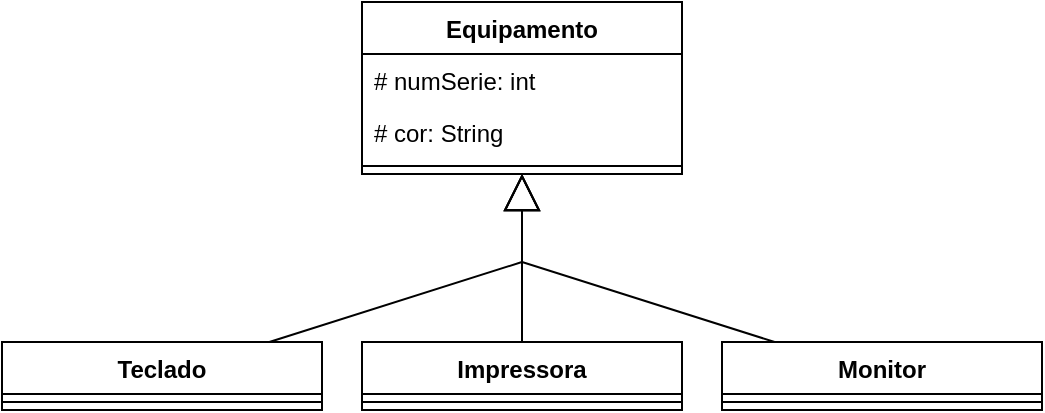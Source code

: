 <mxfile version="24.6.4" type="github">
  <diagram name="Página-1" id="XgC9oCtSY7bUiAqIU9c2">
    <mxGraphModel dx="814" dy="473" grid="1" gridSize="10" guides="1" tooltips="1" connect="1" arrows="1" fold="1" page="1" pageScale="1" pageWidth="827" pageHeight="1169" math="0" shadow="0">
      <root>
        <mxCell id="0" />
        <mxCell id="1" parent="0" />
        <mxCell id="4flxzomesag24Jcf1qUe-1" value="Equipamento" style="swimlane;fontStyle=1;align=center;verticalAlign=top;childLayout=stackLayout;horizontal=1;startSize=26;horizontalStack=0;resizeParent=1;resizeParentMax=0;resizeLast=0;collapsible=1;marginBottom=0;whiteSpace=wrap;html=1;" vertex="1" parent="1">
          <mxGeometry x="190" y="100" width="160" height="86" as="geometry" />
        </mxCell>
        <mxCell id="4flxzomesag24Jcf1qUe-2" value="# numSerie: int" style="text;strokeColor=none;fillColor=none;align=left;verticalAlign=top;spacingLeft=4;spacingRight=4;overflow=hidden;rotatable=0;points=[[0,0.5],[1,0.5]];portConstraint=eastwest;whiteSpace=wrap;html=1;" vertex="1" parent="4flxzomesag24Jcf1qUe-1">
          <mxGeometry y="26" width="160" height="26" as="geometry" />
        </mxCell>
        <mxCell id="4flxzomesag24Jcf1qUe-5" value="# cor: String" style="text;strokeColor=none;fillColor=none;align=left;verticalAlign=top;spacingLeft=4;spacingRight=4;overflow=hidden;rotatable=0;points=[[0,0.5],[1,0.5]];portConstraint=eastwest;whiteSpace=wrap;html=1;" vertex="1" parent="4flxzomesag24Jcf1qUe-1">
          <mxGeometry y="52" width="160" height="26" as="geometry" />
        </mxCell>
        <mxCell id="4flxzomesag24Jcf1qUe-3" value="" style="line;strokeWidth=1;fillColor=none;align=left;verticalAlign=middle;spacingTop=-1;spacingLeft=3;spacingRight=3;rotatable=0;labelPosition=right;points=[];portConstraint=eastwest;strokeColor=inherit;" vertex="1" parent="4flxzomesag24Jcf1qUe-1">
          <mxGeometry y="78" width="160" height="8" as="geometry" />
        </mxCell>
        <mxCell id="4flxzomesag24Jcf1qUe-6" value="Teclado" style="swimlane;fontStyle=1;align=center;verticalAlign=top;childLayout=stackLayout;horizontal=1;startSize=26;horizontalStack=0;resizeParent=1;resizeParentMax=0;resizeLast=0;collapsible=1;marginBottom=0;whiteSpace=wrap;html=1;" vertex="1" parent="1">
          <mxGeometry x="10" y="270" width="160" height="34" as="geometry" />
        </mxCell>
        <mxCell id="4flxzomesag24Jcf1qUe-9" value="" style="line;strokeWidth=1;fillColor=none;align=left;verticalAlign=middle;spacingTop=-1;spacingLeft=3;spacingRight=3;rotatable=0;labelPosition=right;points=[];portConstraint=eastwest;strokeColor=inherit;" vertex="1" parent="4flxzomesag24Jcf1qUe-6">
          <mxGeometry y="26" width="160" height="8" as="geometry" />
        </mxCell>
        <mxCell id="4flxzomesag24Jcf1qUe-10" value="Impressora" style="swimlane;fontStyle=1;align=center;verticalAlign=top;childLayout=stackLayout;horizontal=1;startSize=26;horizontalStack=0;resizeParent=1;resizeParentMax=0;resizeLast=0;collapsible=1;marginBottom=0;whiteSpace=wrap;html=1;" vertex="1" parent="1">
          <mxGeometry x="190" y="270" width="160" height="34" as="geometry" />
        </mxCell>
        <mxCell id="4flxzomesag24Jcf1qUe-13" value="" style="line;strokeWidth=1;fillColor=none;align=left;verticalAlign=middle;spacingTop=-1;spacingLeft=3;spacingRight=3;rotatable=0;labelPosition=right;points=[];portConstraint=eastwest;strokeColor=inherit;" vertex="1" parent="4flxzomesag24Jcf1qUe-10">
          <mxGeometry y="26" width="160" height="8" as="geometry" />
        </mxCell>
        <mxCell id="4flxzomesag24Jcf1qUe-14" value="Monitor" style="swimlane;fontStyle=1;align=center;verticalAlign=top;childLayout=stackLayout;horizontal=1;startSize=26;horizontalStack=0;resizeParent=1;resizeParentMax=0;resizeLast=0;collapsible=1;marginBottom=0;whiteSpace=wrap;html=1;" vertex="1" parent="1">
          <mxGeometry x="370" y="270" width="160" height="34" as="geometry" />
        </mxCell>
        <mxCell id="4flxzomesag24Jcf1qUe-17" value="" style="line;strokeWidth=1;fillColor=none;align=left;verticalAlign=middle;spacingTop=-1;spacingLeft=3;spacingRight=3;rotatable=0;labelPosition=right;points=[];portConstraint=eastwest;strokeColor=inherit;" vertex="1" parent="4flxzomesag24Jcf1qUe-14">
          <mxGeometry y="26" width="160" height="8" as="geometry" />
        </mxCell>
        <mxCell id="4flxzomesag24Jcf1qUe-18" value="" style="endArrow=block;endSize=16;endFill=0;html=1;rounded=0;" edge="1" parent="1" source="4flxzomesag24Jcf1qUe-6" target="4flxzomesag24Jcf1qUe-1">
          <mxGeometry width="160" relative="1" as="geometry">
            <mxPoint x="330" y="250" as="sourcePoint" />
            <mxPoint x="490" y="250" as="targetPoint" />
            <Array as="points">
              <mxPoint x="270" y="230" />
            </Array>
          </mxGeometry>
        </mxCell>
        <mxCell id="4flxzomesag24Jcf1qUe-19" value="" style="endArrow=block;endSize=16;endFill=0;html=1;rounded=0;" edge="1" parent="1" source="4flxzomesag24Jcf1qUe-10" target="4flxzomesag24Jcf1qUe-1">
          <mxGeometry width="160" relative="1" as="geometry">
            <mxPoint x="125" y="280" as="sourcePoint" />
            <mxPoint x="247" y="196" as="targetPoint" />
          </mxGeometry>
        </mxCell>
        <mxCell id="4flxzomesag24Jcf1qUe-20" value="" style="endArrow=block;endSize=16;endFill=0;html=1;rounded=0;" edge="1" parent="1" source="4flxzomesag24Jcf1qUe-14" target="4flxzomesag24Jcf1qUe-1">
          <mxGeometry width="160" relative="1" as="geometry">
            <mxPoint x="135" y="290" as="sourcePoint" />
            <mxPoint x="257" y="206" as="targetPoint" />
            <Array as="points">
              <mxPoint x="270" y="230" />
            </Array>
          </mxGeometry>
        </mxCell>
      </root>
    </mxGraphModel>
  </diagram>
</mxfile>
